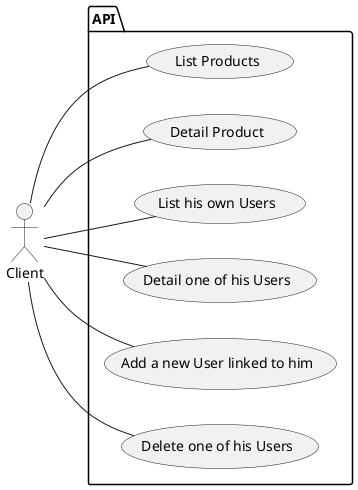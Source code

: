 @startuml
left to right direction
:Client:
package API {
		Client -- (List Products)
		Client -- (Detail Product)
    Client -- (List his own Users)
    Client -- (Detail one of his Users)
    Client -- (Add a new User linked to him)
    Client -- (Delete one of his Users)
}
@enduml
